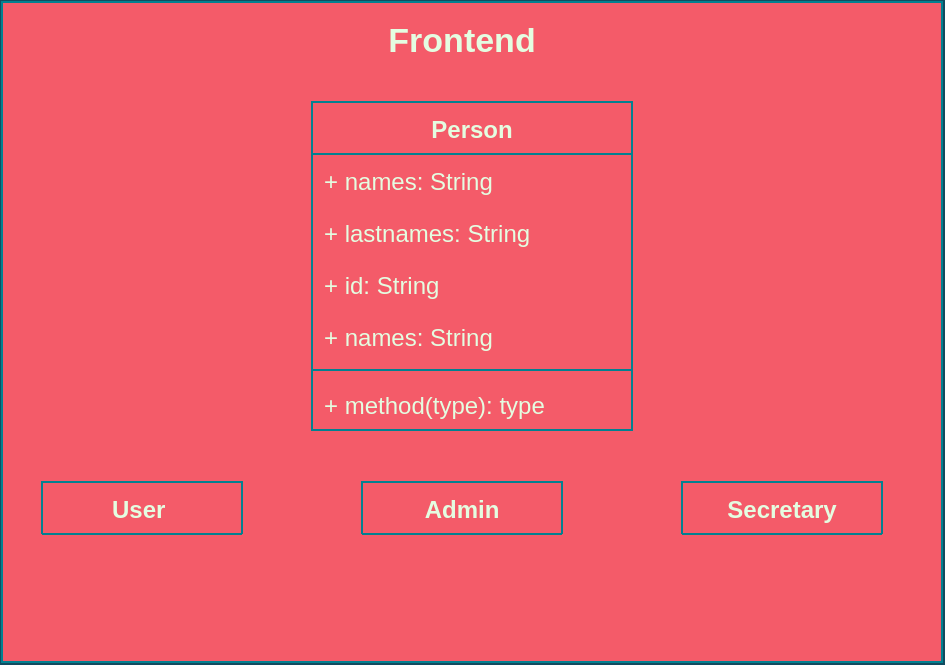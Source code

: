 <mxfile version="15.3.2" type="github">
  <diagram id="C5RBs43oDa-KdzZeNtuy" name="Page-1">
    <mxGraphModel dx="494" dy="280" grid="1" gridSize="10" guides="1" tooltips="1" connect="1" arrows="1" fold="1" page="1" pageScale="1" pageWidth="3300" pageHeight="4681" background="#114B5F" math="0" shadow="0">
      <root>
        <mxCell id="WIyWlLk6GJQsqaUBKTNV-0" />
        <mxCell id="WIyWlLk6GJQsqaUBKTNV-1" parent="WIyWlLk6GJQsqaUBKTNV-0" />
        <mxCell id="_lG_UunRtkj9UGK3O-QQ-18" value="" style="rounded=0;whiteSpace=wrap;html=1;fillColor=#F45B69;strokeColor=#028090;fontColor=#E4FDE1;" vertex="1" parent="WIyWlLk6GJQsqaUBKTNV-1">
          <mxGeometry x="40" y="80" width="470" height="330" as="geometry" />
        </mxCell>
        <mxCell id="_lG_UunRtkj9UGK3O-QQ-0" value="Person" style="swimlane;fontStyle=1;align=center;verticalAlign=top;childLayout=stackLayout;horizontal=1;startSize=26;horizontalStack=0;resizeParent=1;resizeParentMax=0;resizeLast=0;collapsible=1;marginBottom=0;fillColor=#F45B69;strokeColor=#028090;fontColor=#E4FDE1;" vertex="1" parent="WIyWlLk6GJQsqaUBKTNV-1">
          <mxGeometry x="195" y="130" width="160" height="164" as="geometry">
            <mxRectangle x="220" y="130" width="100" height="26" as="alternateBounds" />
          </mxGeometry>
        </mxCell>
        <mxCell id="_lG_UunRtkj9UGK3O-QQ-1" value="+ names: String" style="text;strokeColor=none;fillColor=none;align=left;verticalAlign=top;spacingLeft=4;spacingRight=4;overflow=hidden;rotatable=0;points=[[0,0.5],[1,0.5]];portConstraint=eastwest;fontColor=#E4FDE1;" vertex="1" parent="_lG_UunRtkj9UGK3O-QQ-0">
          <mxGeometry y="26" width="160" height="26" as="geometry" />
        </mxCell>
        <mxCell id="_lG_UunRtkj9UGK3O-QQ-20" value="+ lastnames: String" style="text;strokeColor=none;fillColor=none;align=left;verticalAlign=top;spacingLeft=4;spacingRight=4;overflow=hidden;rotatable=0;points=[[0,0.5],[1,0.5]];portConstraint=eastwest;fontColor=#E4FDE1;" vertex="1" parent="_lG_UunRtkj9UGK3O-QQ-0">
          <mxGeometry y="52" width="160" height="26" as="geometry" />
        </mxCell>
        <mxCell id="_lG_UunRtkj9UGK3O-QQ-21" value="+ id: String" style="text;strokeColor=none;fillColor=none;align=left;verticalAlign=top;spacingLeft=4;spacingRight=4;overflow=hidden;rotatable=0;points=[[0,0.5],[1,0.5]];portConstraint=eastwest;fontColor=#E4FDE1;" vertex="1" parent="_lG_UunRtkj9UGK3O-QQ-0">
          <mxGeometry y="78" width="160" height="26" as="geometry" />
        </mxCell>
        <mxCell id="_lG_UunRtkj9UGK3O-QQ-22" value="+ names: String" style="text;strokeColor=none;fillColor=none;align=left;verticalAlign=top;spacingLeft=4;spacingRight=4;overflow=hidden;rotatable=0;points=[[0,0.5],[1,0.5]];portConstraint=eastwest;fontColor=#E4FDE1;" vertex="1" parent="_lG_UunRtkj9UGK3O-QQ-0">
          <mxGeometry y="104" width="160" height="26" as="geometry" />
        </mxCell>
        <mxCell id="_lG_UunRtkj9UGK3O-QQ-2" value="" style="line;strokeWidth=1;fillColor=none;align=left;verticalAlign=middle;spacingTop=-1;spacingLeft=3;spacingRight=3;rotatable=0;labelPosition=right;points=[];portConstraint=eastwest;labelBackgroundColor=#114B5F;strokeColor=#028090;fontColor=#E4FDE1;" vertex="1" parent="_lG_UunRtkj9UGK3O-QQ-0">
          <mxGeometry y="130" width="160" height="8" as="geometry" />
        </mxCell>
        <mxCell id="_lG_UunRtkj9UGK3O-QQ-3" value="+ method(type): type" style="text;strokeColor=none;fillColor=none;align=left;verticalAlign=top;spacingLeft=4;spacingRight=4;overflow=hidden;rotatable=0;points=[[0,0.5],[1,0.5]];portConstraint=eastwest;fontColor=#E4FDE1;" vertex="1" parent="_lG_UunRtkj9UGK3O-QQ-0">
          <mxGeometry y="138" width="160" height="26" as="geometry" />
        </mxCell>
        <mxCell id="_lG_UunRtkj9UGK3O-QQ-4" value="User " style="swimlane;fontStyle=1;align=center;verticalAlign=top;childLayout=stackLayout;horizontal=1;startSize=26;horizontalStack=0;resizeParent=1;resizeParentMax=0;resizeLast=0;collapsible=1;marginBottom=0;fillColor=#F45B69;strokeColor=#028090;fontColor=#E4FDE1;" vertex="1" collapsed="1" parent="WIyWlLk6GJQsqaUBKTNV-1">
          <mxGeometry x="60" y="320" width="100" height="26" as="geometry">
            <mxRectangle x="330" y="20" width="160" height="86" as="alternateBounds" />
          </mxGeometry>
        </mxCell>
        <mxCell id="_lG_UunRtkj9UGK3O-QQ-5" value="+ field: type" style="text;strokeColor=none;fillColor=none;align=left;verticalAlign=top;spacingLeft=4;spacingRight=4;overflow=hidden;rotatable=0;points=[[0,0.5],[1,0.5]];portConstraint=eastwest;fontColor=#E4FDE1;" vertex="1" parent="_lG_UunRtkj9UGK3O-QQ-4">
          <mxGeometry y="26" width="100" height="26" as="geometry" />
        </mxCell>
        <mxCell id="_lG_UunRtkj9UGK3O-QQ-6" value="" style="line;strokeWidth=1;fillColor=none;align=left;verticalAlign=middle;spacingTop=-1;spacingLeft=3;spacingRight=3;rotatable=0;labelPosition=right;points=[];portConstraint=eastwest;labelBackgroundColor=#114B5F;strokeColor=#028090;fontColor=#E4FDE1;" vertex="1" parent="_lG_UunRtkj9UGK3O-QQ-4">
          <mxGeometry y="52" width="100" height="8" as="geometry" />
        </mxCell>
        <mxCell id="_lG_UunRtkj9UGK3O-QQ-7" value="+ method(type): type" style="text;strokeColor=none;fillColor=none;align=left;verticalAlign=top;spacingLeft=4;spacingRight=4;overflow=hidden;rotatable=0;points=[[0,0.5],[1,0.5]];portConstraint=eastwest;fontColor=#E4FDE1;" vertex="1" parent="_lG_UunRtkj9UGK3O-QQ-4">
          <mxGeometry y="60" width="100" height="26" as="geometry" />
        </mxCell>
        <mxCell id="_lG_UunRtkj9UGK3O-QQ-8" value="Admin" style="swimlane;fontStyle=1;align=center;verticalAlign=top;childLayout=stackLayout;horizontal=1;startSize=26;horizontalStack=0;resizeParent=1;resizeParentMax=0;resizeLast=0;collapsible=1;marginBottom=0;fillColor=#F45B69;strokeColor=#028090;fontColor=#E4FDE1;" vertex="1" collapsed="1" parent="WIyWlLk6GJQsqaUBKTNV-1">
          <mxGeometry x="220" y="320" width="100" height="26" as="geometry">
            <mxRectangle x="330" y="20" width="160" height="86" as="alternateBounds" />
          </mxGeometry>
        </mxCell>
        <mxCell id="_lG_UunRtkj9UGK3O-QQ-9" value="+ field: type" style="text;strokeColor=none;fillColor=none;align=left;verticalAlign=top;spacingLeft=4;spacingRight=4;overflow=hidden;rotatable=0;points=[[0,0.5],[1,0.5]];portConstraint=eastwest;fontColor=#E4FDE1;" vertex="1" parent="_lG_UunRtkj9UGK3O-QQ-8">
          <mxGeometry y="26" width="100" height="26" as="geometry" />
        </mxCell>
        <mxCell id="_lG_UunRtkj9UGK3O-QQ-10" value="" style="line;strokeWidth=1;fillColor=none;align=left;verticalAlign=middle;spacingTop=-1;spacingLeft=3;spacingRight=3;rotatable=0;labelPosition=right;points=[];portConstraint=eastwest;labelBackgroundColor=#114B5F;strokeColor=#028090;fontColor=#E4FDE1;" vertex="1" parent="_lG_UunRtkj9UGK3O-QQ-8">
          <mxGeometry y="52" width="100" height="8" as="geometry" />
        </mxCell>
        <mxCell id="_lG_UunRtkj9UGK3O-QQ-11" value="+ method(type): type" style="text;strokeColor=none;fillColor=none;align=left;verticalAlign=top;spacingLeft=4;spacingRight=4;overflow=hidden;rotatable=0;points=[[0,0.5],[1,0.5]];portConstraint=eastwest;fontColor=#E4FDE1;" vertex="1" parent="_lG_UunRtkj9UGK3O-QQ-8">
          <mxGeometry y="60" width="100" height="26" as="geometry" />
        </mxCell>
        <mxCell id="_lG_UunRtkj9UGK3O-QQ-12" value="Secretary" style="swimlane;fontStyle=1;align=center;verticalAlign=top;childLayout=stackLayout;horizontal=1;startSize=26;horizontalStack=0;resizeParent=1;resizeParentMax=0;resizeLast=0;collapsible=1;marginBottom=0;fillColor=#F45B69;strokeColor=#028090;fontColor=#E4FDE1;" vertex="1" collapsed="1" parent="WIyWlLk6GJQsqaUBKTNV-1">
          <mxGeometry x="380" y="320" width="100" height="26" as="geometry">
            <mxRectangle x="330" y="20" width="160" height="86" as="alternateBounds" />
          </mxGeometry>
        </mxCell>
        <mxCell id="_lG_UunRtkj9UGK3O-QQ-13" value="+ field: type" style="text;strokeColor=none;fillColor=none;align=left;verticalAlign=top;spacingLeft=4;spacingRight=4;overflow=hidden;rotatable=0;points=[[0,0.5],[1,0.5]];portConstraint=eastwest;fontColor=#E4FDE1;" vertex="1" parent="_lG_UunRtkj9UGK3O-QQ-12">
          <mxGeometry y="26" width="100" height="26" as="geometry" />
        </mxCell>
        <mxCell id="_lG_UunRtkj9UGK3O-QQ-14" value="" style="line;strokeWidth=1;fillColor=none;align=left;verticalAlign=middle;spacingTop=-1;spacingLeft=3;spacingRight=3;rotatable=0;labelPosition=right;points=[];portConstraint=eastwest;labelBackgroundColor=#114B5F;strokeColor=#028090;fontColor=#E4FDE1;" vertex="1" parent="_lG_UunRtkj9UGK3O-QQ-12">
          <mxGeometry y="52" width="100" height="8" as="geometry" />
        </mxCell>
        <mxCell id="_lG_UunRtkj9UGK3O-QQ-15" value="+ method(type): type" style="text;strokeColor=none;fillColor=none;align=left;verticalAlign=top;spacingLeft=4;spacingRight=4;overflow=hidden;rotatable=0;points=[[0,0.5],[1,0.5]];portConstraint=eastwest;fontColor=#E4FDE1;" vertex="1" parent="_lG_UunRtkj9UGK3O-QQ-12">
          <mxGeometry y="60" width="100" height="26" as="geometry" />
        </mxCell>
        <mxCell id="_lG_UunRtkj9UGK3O-QQ-19" value="&lt;b&gt;&lt;font style=&quot;font-size: 17px&quot;&gt;Frontend&lt;/font&gt;&lt;/b&gt;" style="text;html=1;strokeColor=none;fillColor=none;align=center;verticalAlign=middle;whiteSpace=wrap;rounded=0;fontColor=#E4FDE1;" vertex="1" parent="WIyWlLk6GJQsqaUBKTNV-1">
          <mxGeometry x="185" y="90" width="170" height="20" as="geometry" />
        </mxCell>
      </root>
    </mxGraphModel>
  </diagram>
</mxfile>

